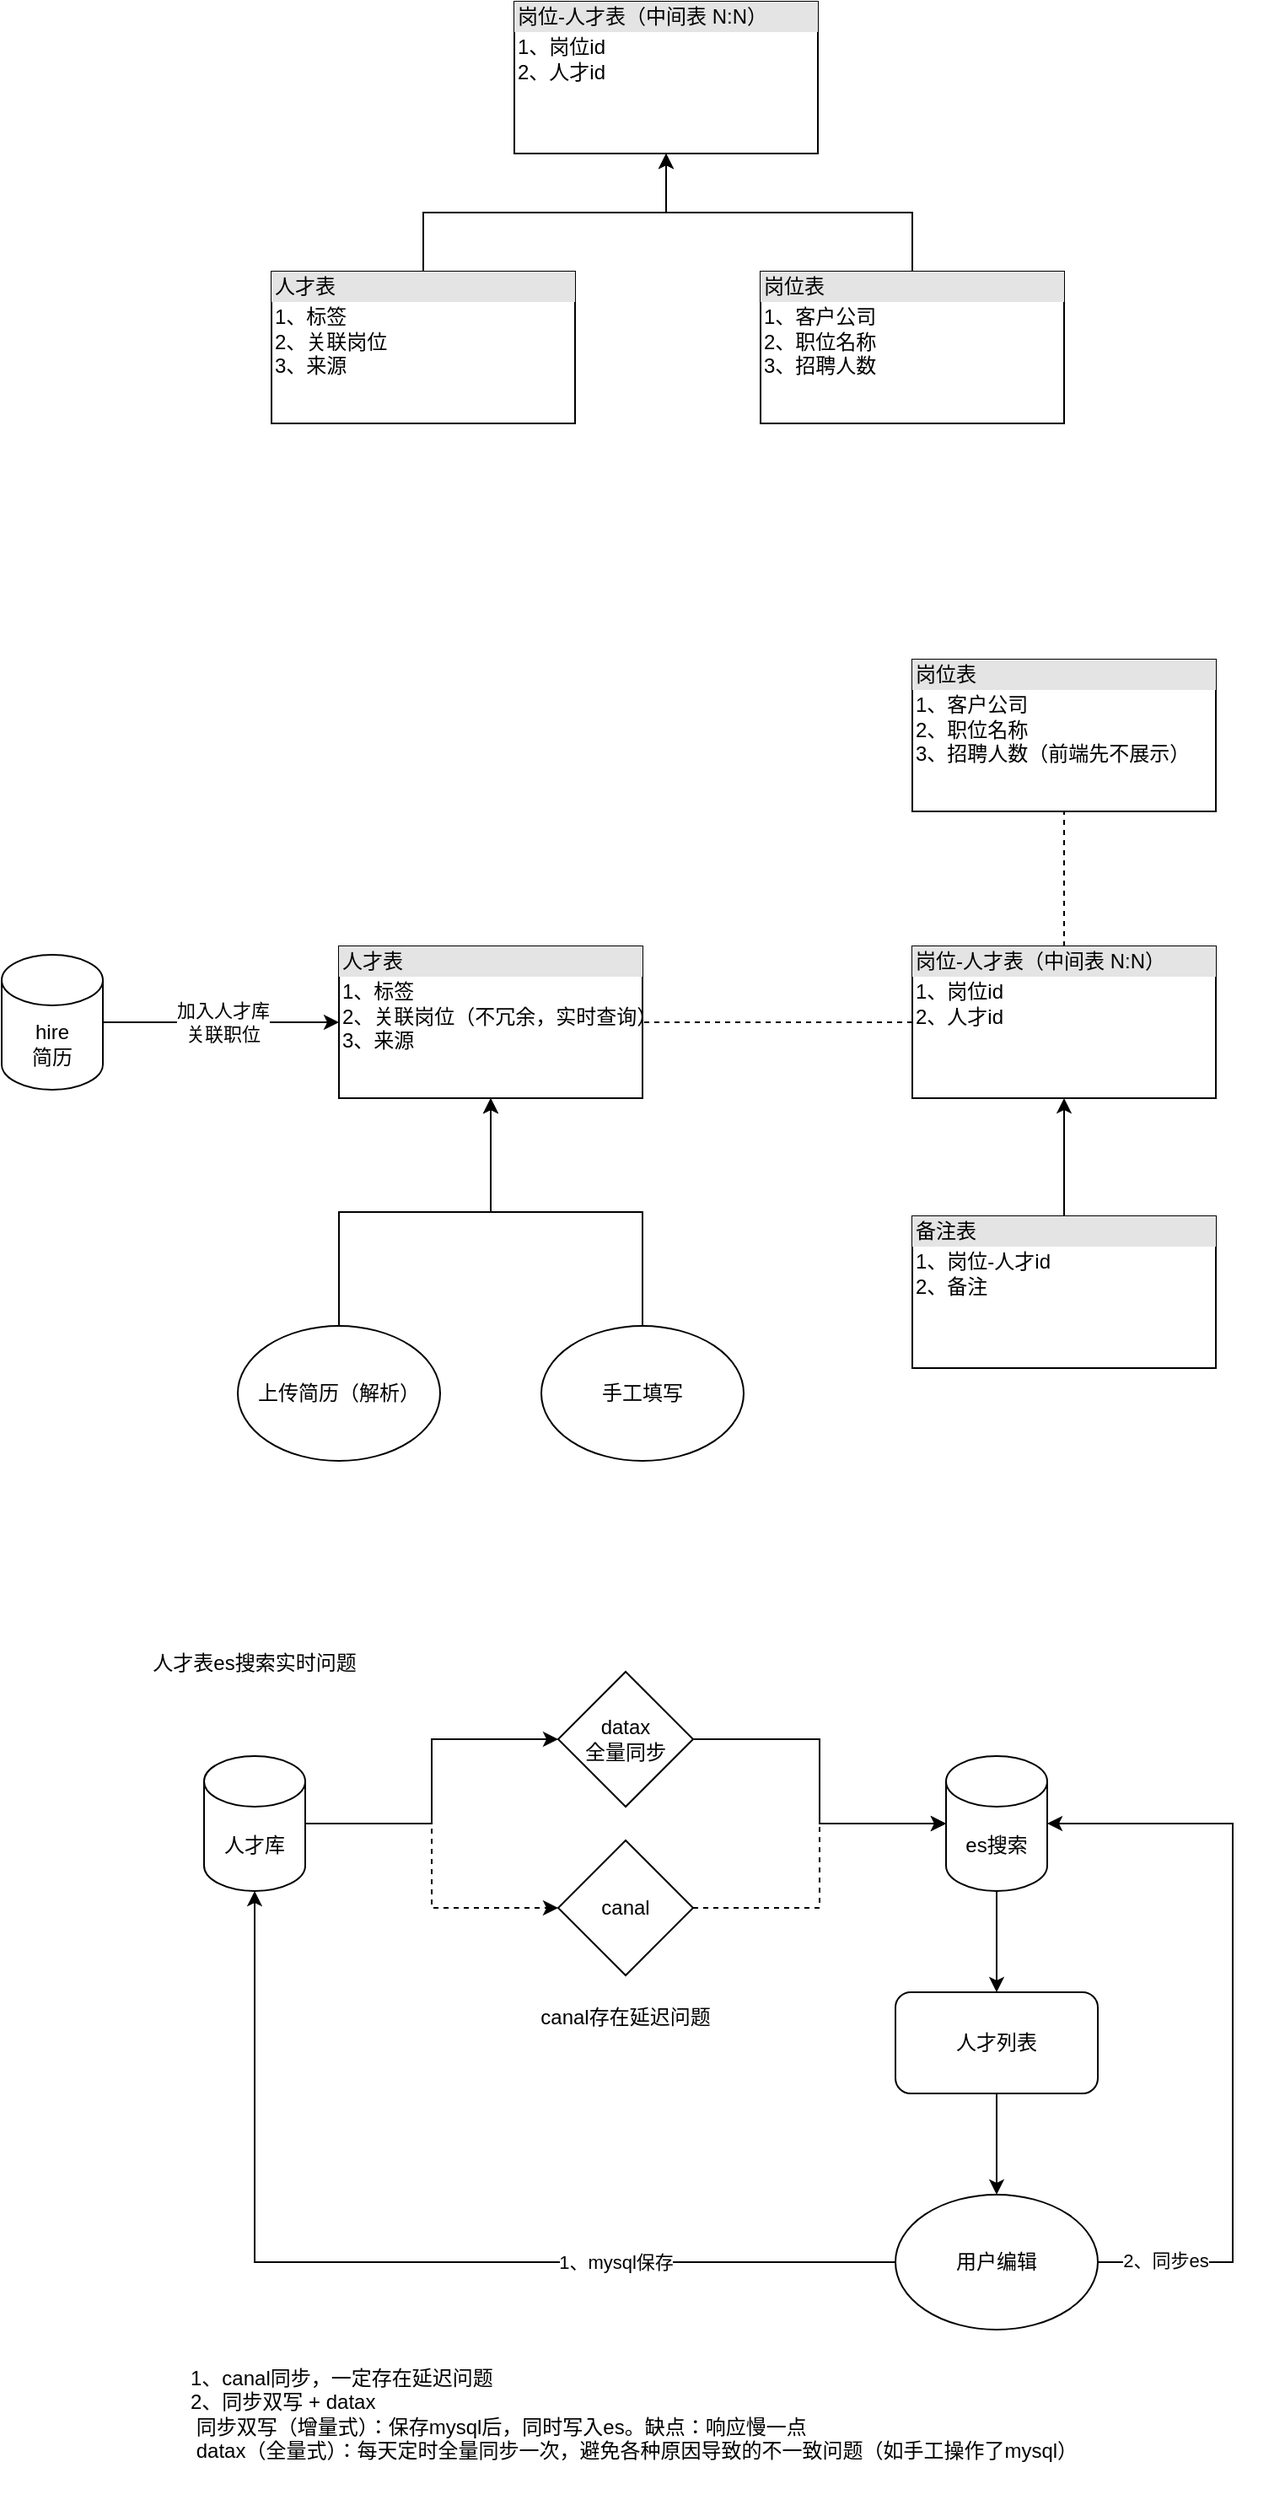<mxfile version="18.1.3" type="github">
  <diagram id="kRX3TJ4ZSRatoJqh-dYw" name="Page-1">
    <mxGraphModel dx="2032" dy="1949" grid="1" gridSize="10" guides="1" tooltips="1" connect="1" arrows="1" fold="1" page="1" pageScale="1" pageWidth="827" pageHeight="1169" math="0" shadow="0">
      <root>
        <mxCell id="0" />
        <mxCell id="1" parent="0" />
        <mxCell id="vtiqP59wO7phixTwong5-3" style="edgeStyle=orthogonalEdgeStyle;rounded=0;orthogonalLoop=1;jettySize=auto;html=1;" parent="1" source="vtiqP59wO7phixTwong5-1" edge="1">
          <mxGeometry relative="1" as="geometry">
            <mxPoint x="220" y="275" as="targetPoint" />
          </mxGeometry>
        </mxCell>
        <mxCell id="vtiqP59wO7phixTwong5-4" value="加入人才库&lt;br&gt;关联职位" style="edgeLabel;html=1;align=center;verticalAlign=middle;resizable=0;points=[];" parent="vtiqP59wO7phixTwong5-3" vertex="1" connectable="0">
          <mxGeometry x="0.013" y="1" relative="1" as="geometry">
            <mxPoint as="offset" />
          </mxGeometry>
        </mxCell>
        <mxCell id="vtiqP59wO7phixTwong5-1" value="hire&lt;br&gt;简历" style="shape=cylinder3;whiteSpace=wrap;html=1;boundedLbl=1;backgroundOutline=1;size=15;" parent="1" vertex="1">
          <mxGeometry x="20" y="235" width="60" height="80" as="geometry" />
        </mxCell>
        <mxCell id="vtiqP59wO7phixTwong5-16" style="edgeStyle=orthogonalEdgeStyle;rounded=0;orthogonalLoop=1;jettySize=auto;html=1;entryX=0.5;entryY=1;entryDx=0;entryDy=0;" parent="1" source="vtiqP59wO7phixTwong5-5" target="vtiqP59wO7phixTwong5-15" edge="1">
          <mxGeometry relative="1" as="geometry" />
        </mxCell>
        <mxCell id="vtiqP59wO7phixTwong5-5" value="上传简历（解析）" style="ellipse;whiteSpace=wrap;html=1;" parent="1" vertex="1">
          <mxGeometry x="160" y="455" width="120" height="80" as="geometry" />
        </mxCell>
        <mxCell id="vtiqP59wO7phixTwong5-18" style="edgeStyle=orthogonalEdgeStyle;rounded=0;orthogonalLoop=1;jettySize=auto;html=1;exitX=0.5;exitY=0;exitDx=0;exitDy=0;entryX=0.5;entryY=1;entryDx=0;entryDy=0;" parent="1" source="vtiqP59wO7phixTwong5-6" target="vtiqP59wO7phixTwong5-15" edge="1">
          <mxGeometry relative="1" as="geometry" />
        </mxCell>
        <mxCell id="vtiqP59wO7phixTwong5-6" value="手工填写" style="ellipse;whiteSpace=wrap;html=1;" parent="1" vertex="1">
          <mxGeometry x="340" y="455" width="120" height="80" as="geometry" />
        </mxCell>
        <mxCell id="vtiqP59wO7phixTwong5-15" value="&lt;div style=&quot;box-sizing:border-box;width:100%;background:#e4e4e4;padding:2px;&quot;&gt;人才表&lt;/div&gt;&lt;table style=&quot;width:100%;font-size:1em;&quot; cellpadding=&quot;2&quot; cellspacing=&quot;0&quot;&gt;&lt;tbody&gt;&lt;tr&gt;&lt;td&gt;1、标签&lt;br&gt;2、关联岗位（不冗余，实时查询）&lt;br&gt;3、来源&lt;/td&gt;&lt;td&gt;&lt;/td&gt;&lt;/tr&gt;&lt;/tbody&gt;&lt;/table&gt;" style="verticalAlign=top;align=left;overflow=fill;html=1;" parent="1" vertex="1">
          <mxGeometry x="220" y="230" width="180" height="90" as="geometry" />
        </mxCell>
        <mxCell id="vtiqP59wO7phixTwong5-19" value="&lt;div style=&quot;box-sizing:border-box;width:100%;background:#e4e4e4;padding:2px;&quot;&gt;岗位表&lt;/div&gt;&lt;table style=&quot;width:100%;font-size:1em;&quot; cellpadding=&quot;2&quot; cellspacing=&quot;0&quot;&gt;&lt;tbody&gt;&lt;tr&gt;&lt;td&gt;1、客户公司&lt;br&gt;2、职位名称&lt;br&gt;3、招聘人数（前端先不展示）&lt;/td&gt;&lt;td&gt;&lt;/td&gt;&lt;/tr&gt;&lt;/tbody&gt;&lt;/table&gt;" style="verticalAlign=top;align=left;overflow=fill;html=1;" parent="1" vertex="1">
          <mxGeometry x="560" y="60" width="180" height="90" as="geometry" />
        </mxCell>
        <mxCell id="xcjFeVzdtD4dp9D_b4f6-2" style="edgeStyle=orthogonalEdgeStyle;rounded=0;orthogonalLoop=1;jettySize=auto;html=1;exitX=0.5;exitY=0;exitDx=0;exitDy=0;entryX=0.5;entryY=1;entryDx=0;entryDy=0;dashed=1;endArrow=none;endFill=0;" edge="1" parent="1" source="vtiqP59wO7phixTwong5-20" target="vtiqP59wO7phixTwong5-19">
          <mxGeometry relative="1" as="geometry" />
        </mxCell>
        <mxCell id="xcjFeVzdtD4dp9D_b4f6-3" style="edgeStyle=orthogonalEdgeStyle;rounded=0;orthogonalLoop=1;jettySize=auto;html=1;exitX=0;exitY=0.5;exitDx=0;exitDy=0;dashed=1;endArrow=none;endFill=0;" edge="1" parent="1" source="vtiqP59wO7phixTwong5-20" target="vtiqP59wO7phixTwong5-15">
          <mxGeometry relative="1" as="geometry" />
        </mxCell>
        <mxCell id="vtiqP59wO7phixTwong5-20" value="&lt;div style=&quot;box-sizing:border-box;width:100%;background:#e4e4e4;padding:2px;&quot;&gt;岗位-人才表（中间表 N:N）&lt;/div&gt;&lt;table style=&quot;width:100%;font-size:1em;&quot; cellpadding=&quot;2&quot; cellspacing=&quot;0&quot;&gt;&lt;tbody&gt;&lt;tr&gt;&lt;td&gt;1、岗位id&lt;br&gt;2、人才id&lt;/td&gt;&lt;td&gt;&lt;/td&gt;&lt;/tr&gt;&lt;/tbody&gt;&lt;/table&gt;" style="verticalAlign=top;align=left;overflow=fill;html=1;" parent="1" vertex="1">
          <mxGeometry x="560" y="230" width="180" height="90" as="geometry" />
        </mxCell>
        <mxCell id="xcjFeVzdtD4dp9D_b4f6-5" style="edgeStyle=orthogonalEdgeStyle;rounded=0;orthogonalLoop=1;jettySize=auto;html=1;exitX=0.5;exitY=0;exitDx=0;exitDy=0;entryX=0.5;entryY=1;entryDx=0;entryDy=0;endArrow=classic;endFill=1;" edge="1" parent="1" source="xcjFeVzdtD4dp9D_b4f6-4" target="vtiqP59wO7phixTwong5-20">
          <mxGeometry relative="1" as="geometry" />
        </mxCell>
        <mxCell id="xcjFeVzdtD4dp9D_b4f6-4" value="&lt;div style=&quot;box-sizing:border-box;width:100%;background:#e4e4e4;padding:2px;&quot;&gt;备注表&lt;/div&gt;&lt;table style=&quot;width:100%;font-size:1em;&quot; cellpadding=&quot;2&quot; cellspacing=&quot;0&quot;&gt;&lt;tbody&gt;&lt;tr&gt;&lt;td&gt;1、岗位-人才id&lt;br&gt;2、备注&lt;/td&gt;&lt;td&gt;&lt;/td&gt;&lt;/tr&gt;&lt;/tbody&gt;&lt;/table&gt;" style="verticalAlign=top;align=left;overflow=fill;html=1;" vertex="1" parent="1">
          <mxGeometry x="560" y="390" width="180" height="90" as="geometry" />
        </mxCell>
        <mxCell id="xcjFeVzdtD4dp9D_b4f6-6" value="人才表es搜索实时问题" style="text;html=1;strokeColor=none;fillColor=none;align=center;verticalAlign=middle;whiteSpace=wrap;rounded=0;" vertex="1" parent="1">
          <mxGeometry x="70" y="640" width="200" height="30" as="geometry" />
        </mxCell>
        <mxCell id="xcjFeVzdtD4dp9D_b4f6-16" style="edgeStyle=orthogonalEdgeStyle;rounded=0;orthogonalLoop=1;jettySize=auto;html=1;exitX=1;exitY=0.5;exitDx=0;exitDy=0;exitPerimeter=0;endArrow=classic;endFill=1;dashed=1;" edge="1" parent="1" source="xcjFeVzdtD4dp9D_b4f6-7" target="xcjFeVzdtD4dp9D_b4f6-15">
          <mxGeometry relative="1" as="geometry" />
        </mxCell>
        <mxCell id="xcjFeVzdtD4dp9D_b4f6-24" style="edgeStyle=orthogonalEdgeStyle;rounded=0;orthogonalLoop=1;jettySize=auto;html=1;exitX=1;exitY=0.5;exitDx=0;exitDy=0;exitPerimeter=0;entryX=0;entryY=0.5;entryDx=0;entryDy=0;endArrow=classic;endFill=1;" edge="1" parent="1" source="xcjFeVzdtD4dp9D_b4f6-7" target="xcjFeVzdtD4dp9D_b4f6-23">
          <mxGeometry relative="1" as="geometry" />
        </mxCell>
        <mxCell id="xcjFeVzdtD4dp9D_b4f6-7" value="人才库" style="shape=cylinder3;whiteSpace=wrap;html=1;boundedLbl=1;backgroundOutline=1;size=15;" vertex="1" parent="1">
          <mxGeometry x="140" y="710" width="60" height="80" as="geometry" />
        </mxCell>
        <mxCell id="xcjFeVzdtD4dp9D_b4f6-12" style="edgeStyle=orthogonalEdgeStyle;rounded=0;orthogonalLoop=1;jettySize=auto;html=1;exitX=0.5;exitY=1;exitDx=0;exitDy=0;exitPerimeter=0;entryX=0.5;entryY=0;entryDx=0;entryDy=0;endArrow=classic;endFill=1;" edge="1" parent="1" source="xcjFeVzdtD4dp9D_b4f6-8" target="xcjFeVzdtD4dp9D_b4f6-9">
          <mxGeometry relative="1" as="geometry" />
        </mxCell>
        <mxCell id="xcjFeVzdtD4dp9D_b4f6-8" value="es搜索" style="shape=cylinder3;whiteSpace=wrap;html=1;boundedLbl=1;backgroundOutline=1;size=15;" vertex="1" parent="1">
          <mxGeometry x="580" y="710" width="60" height="80" as="geometry" />
        </mxCell>
        <mxCell id="xcjFeVzdtD4dp9D_b4f6-11" style="edgeStyle=orthogonalEdgeStyle;rounded=0;orthogonalLoop=1;jettySize=auto;html=1;exitX=0.5;exitY=1;exitDx=0;exitDy=0;endArrow=classic;endFill=1;" edge="1" parent="1" source="xcjFeVzdtD4dp9D_b4f6-9" target="xcjFeVzdtD4dp9D_b4f6-10">
          <mxGeometry relative="1" as="geometry" />
        </mxCell>
        <mxCell id="xcjFeVzdtD4dp9D_b4f6-9" value="人才列表" style="rounded=1;whiteSpace=wrap;html=1;" vertex="1" parent="1">
          <mxGeometry x="550" y="850" width="120" height="60" as="geometry" />
        </mxCell>
        <mxCell id="xcjFeVzdtD4dp9D_b4f6-13" style="edgeStyle=orthogonalEdgeStyle;rounded=0;orthogonalLoop=1;jettySize=auto;html=1;exitX=0;exitY=0.5;exitDx=0;exitDy=0;entryX=0.5;entryY=1;entryDx=0;entryDy=0;entryPerimeter=0;endArrow=classic;endFill=1;" edge="1" parent="1" source="xcjFeVzdtD4dp9D_b4f6-10" target="xcjFeVzdtD4dp9D_b4f6-7">
          <mxGeometry relative="1" as="geometry" />
        </mxCell>
        <mxCell id="xcjFeVzdtD4dp9D_b4f6-14" value="1、mysql保存" style="edgeLabel;html=1;align=center;verticalAlign=middle;resizable=0;points=[];" vertex="1" connectable="0" parent="xcjFeVzdtD4dp9D_b4f6-13">
          <mxGeometry x="-0.447" relative="1" as="geometry">
            <mxPoint as="offset" />
          </mxGeometry>
        </mxCell>
        <mxCell id="xcjFeVzdtD4dp9D_b4f6-21" style="edgeStyle=orthogonalEdgeStyle;rounded=0;orthogonalLoop=1;jettySize=auto;html=1;exitX=1;exitY=0.5;exitDx=0;exitDy=0;entryX=1;entryY=0.5;entryDx=0;entryDy=0;entryPerimeter=0;endArrow=classic;endFill=1;" edge="1" parent="1" source="xcjFeVzdtD4dp9D_b4f6-10" target="xcjFeVzdtD4dp9D_b4f6-8">
          <mxGeometry relative="1" as="geometry">
            <Array as="points">
              <mxPoint x="750" y="1010" />
              <mxPoint x="750" y="750" />
            </Array>
          </mxGeometry>
        </mxCell>
        <mxCell id="xcjFeVzdtD4dp9D_b4f6-22" value="2、同步es" style="edgeLabel;html=1;align=center;verticalAlign=middle;resizable=0;points=[];" vertex="1" connectable="0" parent="xcjFeVzdtD4dp9D_b4f6-21">
          <mxGeometry x="-0.822" y="1" relative="1" as="geometry">
            <mxPoint as="offset" />
          </mxGeometry>
        </mxCell>
        <mxCell id="xcjFeVzdtD4dp9D_b4f6-10" value="用户编辑" style="ellipse;whiteSpace=wrap;html=1;" vertex="1" parent="1">
          <mxGeometry x="550" y="970" width="120" height="80" as="geometry" />
        </mxCell>
        <mxCell id="xcjFeVzdtD4dp9D_b4f6-18" style="edgeStyle=orthogonalEdgeStyle;rounded=0;orthogonalLoop=1;jettySize=auto;html=1;exitX=1;exitY=0.5;exitDx=0;exitDy=0;entryX=0;entryY=0.5;entryDx=0;entryDy=0;entryPerimeter=0;endArrow=classic;endFill=1;dashed=1;" edge="1" parent="1" source="xcjFeVzdtD4dp9D_b4f6-15" target="xcjFeVzdtD4dp9D_b4f6-8">
          <mxGeometry relative="1" as="geometry" />
        </mxCell>
        <mxCell id="xcjFeVzdtD4dp9D_b4f6-15" value="canal" style="rhombus;whiteSpace=wrap;html=1;" vertex="1" parent="1">
          <mxGeometry x="350" y="760" width="80" height="80" as="geometry" />
        </mxCell>
        <mxCell id="xcjFeVzdtD4dp9D_b4f6-19" value="canal存在延迟问题" style="text;html=1;strokeColor=none;fillColor=none;align=center;verticalAlign=middle;whiteSpace=wrap;rounded=0;" vertex="1" parent="1">
          <mxGeometry x="335" y="850" width="110" height="30" as="geometry" />
        </mxCell>
        <mxCell id="xcjFeVzdtD4dp9D_b4f6-25" style="edgeStyle=orthogonalEdgeStyle;rounded=0;orthogonalLoop=1;jettySize=auto;html=1;exitX=1;exitY=0.5;exitDx=0;exitDy=0;entryX=0;entryY=0.5;entryDx=0;entryDy=0;entryPerimeter=0;endArrow=classic;endFill=1;" edge="1" parent="1" source="xcjFeVzdtD4dp9D_b4f6-23" target="xcjFeVzdtD4dp9D_b4f6-8">
          <mxGeometry relative="1" as="geometry" />
        </mxCell>
        <mxCell id="xcjFeVzdtD4dp9D_b4f6-23" value="datax&lt;br&gt;全量同步" style="rhombus;whiteSpace=wrap;html=1;" vertex="1" parent="1">
          <mxGeometry x="350" y="660" width="80" height="80" as="geometry" />
        </mxCell>
        <mxCell id="xcjFeVzdtD4dp9D_b4f6-26" value="1、canal同步，一定存在延迟问题&lt;br&gt;2、同步双写 + datax&lt;br&gt;&lt;span style=&quot;white-space: pre;&quot;&gt;	&lt;/span&gt;同步双写（增量式）：保存mysql后，同时写入es。缺点：响应慢一点&lt;br&gt;&lt;span style=&quot;white-space: pre;&quot;&gt;	&lt;/span&gt;datax（全量式）：每天定时全量同步一次，避免各种原因导致的不一致问题（如手工操作了mysql）" style="text;html=1;strokeColor=none;fillColor=none;align=left;verticalAlign=middle;whiteSpace=wrap;rounded=0;" vertex="1" parent="1">
          <mxGeometry x="130" y="1050" width="650" height="100" as="geometry" />
        </mxCell>
        <mxCell id="xcjFeVzdtD4dp9D_b4f6-35" style="edgeStyle=orthogonalEdgeStyle;rounded=0;orthogonalLoop=1;jettySize=auto;html=1;exitX=0.5;exitY=0;exitDx=0;exitDy=0;entryX=0.5;entryY=1;entryDx=0;entryDy=0;endArrow=classic;endFill=1;" edge="1" parent="1" source="xcjFeVzdtD4dp9D_b4f6-27" target="xcjFeVzdtD4dp9D_b4f6-29">
          <mxGeometry relative="1" as="geometry" />
        </mxCell>
        <mxCell id="xcjFeVzdtD4dp9D_b4f6-27" value="&lt;div style=&quot;box-sizing:border-box;width:100%;background:#e4e4e4;padding:2px;&quot;&gt;人才表&lt;/div&gt;&lt;table style=&quot;width:100%;font-size:1em;&quot; cellpadding=&quot;2&quot; cellspacing=&quot;0&quot;&gt;&lt;tbody&gt;&lt;tr&gt;&lt;td&gt;1、标签&lt;br&gt;2、关联岗位&lt;br&gt;3、来源&lt;/td&gt;&lt;td&gt;&lt;/td&gt;&lt;/tr&gt;&lt;/tbody&gt;&lt;/table&gt;" style="verticalAlign=top;align=left;overflow=fill;html=1;" vertex="1" parent="1">
          <mxGeometry x="180" y="-170" width="180" height="90" as="geometry" />
        </mxCell>
        <mxCell id="xcjFeVzdtD4dp9D_b4f6-34" style="edgeStyle=orthogonalEdgeStyle;rounded=0;orthogonalLoop=1;jettySize=auto;html=1;exitX=0.5;exitY=0;exitDx=0;exitDy=0;endArrow=classic;endFill=1;" edge="1" parent="1" source="xcjFeVzdtD4dp9D_b4f6-28" target="xcjFeVzdtD4dp9D_b4f6-29">
          <mxGeometry relative="1" as="geometry" />
        </mxCell>
        <mxCell id="xcjFeVzdtD4dp9D_b4f6-28" value="&lt;div style=&quot;box-sizing:border-box;width:100%;background:#e4e4e4;padding:2px;&quot;&gt;岗位表&lt;/div&gt;&lt;table style=&quot;width:100%;font-size:1em;&quot; cellpadding=&quot;2&quot; cellspacing=&quot;0&quot;&gt;&lt;tbody&gt;&lt;tr&gt;&lt;td&gt;1、客户公司&lt;br&gt;2、职位名称&lt;br&gt;3、招聘人数&lt;/td&gt;&lt;td&gt;&lt;/td&gt;&lt;/tr&gt;&lt;/tbody&gt;&lt;/table&gt;" style="verticalAlign=top;align=left;overflow=fill;html=1;" vertex="1" parent="1">
          <mxGeometry x="470" y="-170" width="180" height="90" as="geometry" />
        </mxCell>
        <mxCell id="xcjFeVzdtD4dp9D_b4f6-29" value="&lt;div style=&quot;box-sizing:border-box;width:100%;background:#e4e4e4;padding:2px;&quot;&gt;岗位-人才表（中间表 N:N）&lt;/div&gt;&lt;table style=&quot;width:100%;font-size:1em;&quot; cellpadding=&quot;2&quot; cellspacing=&quot;0&quot;&gt;&lt;tbody&gt;&lt;tr&gt;&lt;td&gt;1、岗位id&lt;br&gt;2、人才id&lt;/td&gt;&lt;td&gt;&lt;/td&gt;&lt;/tr&gt;&lt;/tbody&gt;&lt;/table&gt;" style="verticalAlign=top;align=left;overflow=fill;html=1;" vertex="1" parent="1">
          <mxGeometry x="324" y="-330" width="180" height="90" as="geometry" />
        </mxCell>
      </root>
    </mxGraphModel>
  </diagram>
</mxfile>
